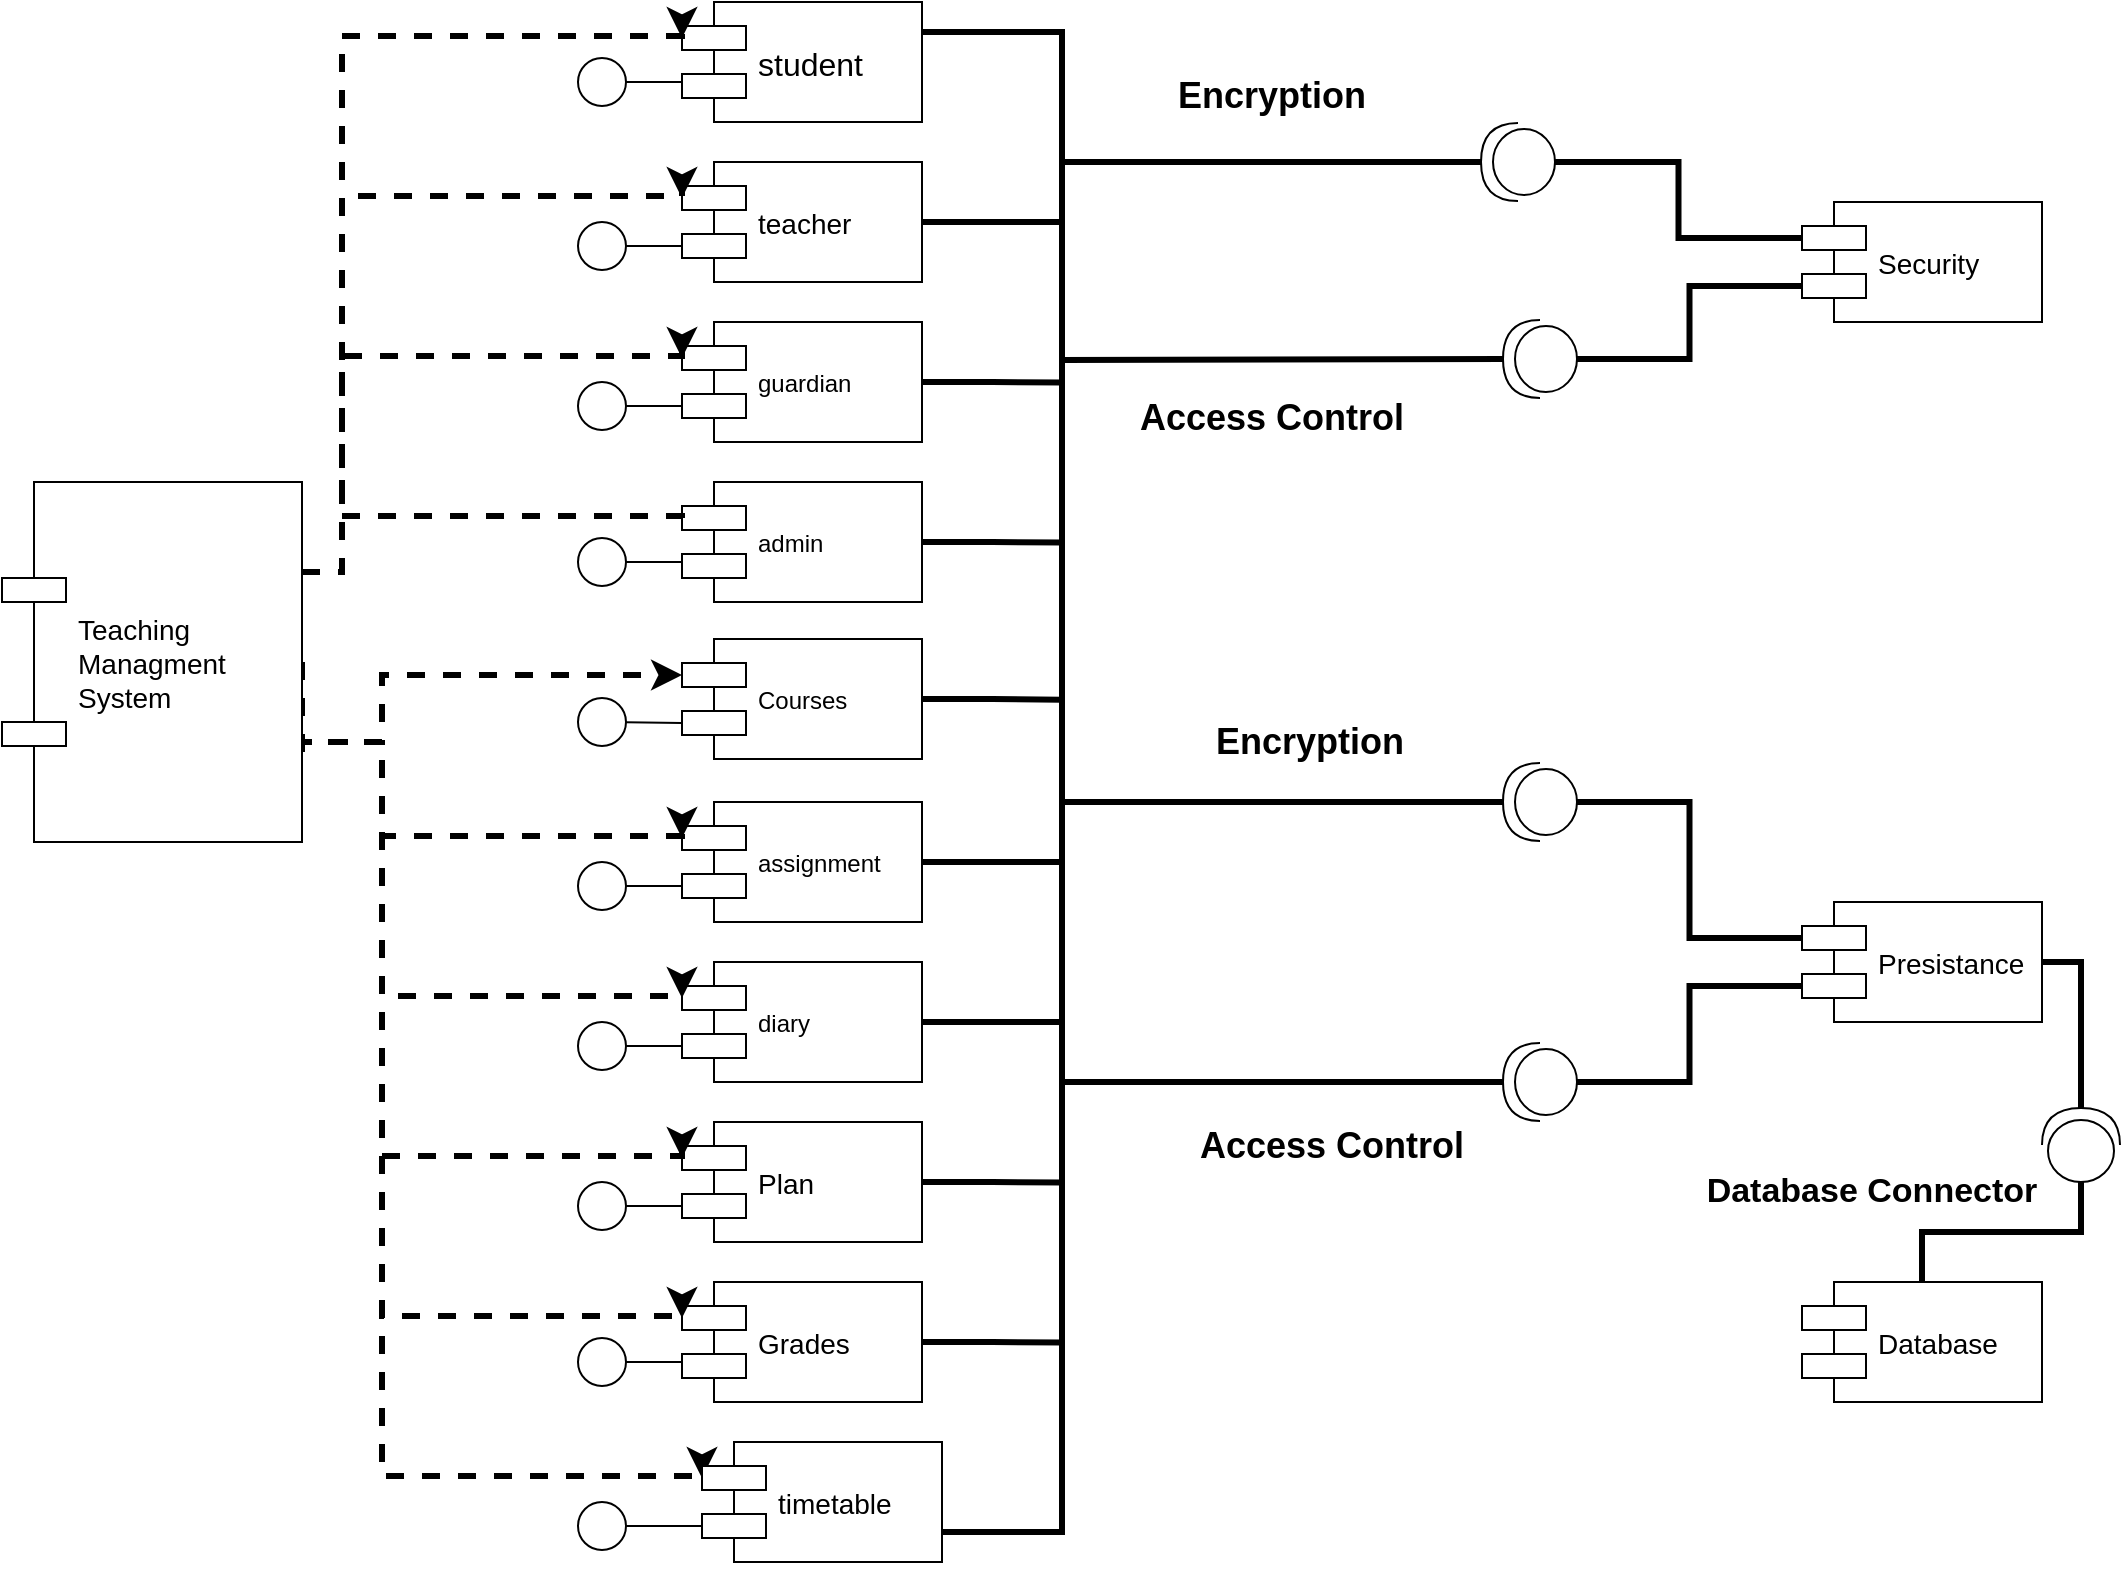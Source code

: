 <mxfile version="10.6.7" type="github"><diagram id="rJ7S7I65FQR_vRYBho3T" name="Page-1"><mxGraphModel dx="1023" dy="649" grid="1" gridSize="10" guides="1" tooltips="1" connect="1" arrows="1" fold="1" page="1" pageScale="1" pageWidth="1100" pageHeight="850" math="0" shadow="0"><root><mxCell id="0"/><mxCell id="1" parent="0"/><mxCell id="cAdgxVzo5lRAzs9GO6tp-47" style="edgeStyle=orthogonalEdgeStyle;rounded=0;jumpSize=14;orthogonalLoop=1;jettySize=auto;html=1;exitX=1;exitY=0.25;exitDx=0;exitDy=0;entryX=1;entryY=0.75;entryDx=0;entryDy=0;strokeWidth=3;fontSize=14;endArrow=none;endFill=0;" edge="1" parent="1" source="cAdgxVzo5lRAzs9GO6tp-1" target="cAdgxVzo5lRAzs9GO6tp-18"><mxGeometry relative="1" as="geometry"><Array as="points"><mxPoint x="530" y="55"/><mxPoint x="530" y="805"/></Array></mxGeometry></mxCell><mxCell id="cAdgxVzo5lRAzs9GO6tp-48" style="edgeStyle=orthogonalEdgeStyle;rounded=0;jumpSize=14;orthogonalLoop=1;jettySize=auto;html=1;entryX=1;entryY=0.5;entryDx=0;entryDy=0;entryPerimeter=0;endArrow=none;endFill=0;strokeWidth=3;fontSize=14;" edge="1" parent="1" target="cAdgxVzo5lRAzs9GO6tp-13"><mxGeometry relative="1" as="geometry"><mxPoint x="530" y="70" as="sourcePoint"/><Array as="points"><mxPoint x="530" y="120"/><mxPoint x="720" y="120"/></Array></mxGeometry></mxCell><mxCell id="cAdgxVzo5lRAzs9GO6tp-1" value="student" style="shape=component;align=left;spacingLeft=36;fontSize=16;strokeWidth=1;" vertex="1" parent="1"><mxGeometry x="340" y="40" width="120" height="60" as="geometry"/></mxCell><mxCell id="cAdgxVzo5lRAzs9GO6tp-50" style="edgeStyle=orthogonalEdgeStyle;rounded=0;jumpSize=14;orthogonalLoop=1;jettySize=auto;html=1;exitX=1;exitY=0.5;exitDx=0;exitDy=0;endArrow=none;endFill=0;strokeWidth=3;fontSize=14;" edge="1" parent="1" source="cAdgxVzo5lRAzs9GO6tp-2"><mxGeometry relative="1" as="geometry"><mxPoint x="530" y="150" as="targetPoint"/></mxGeometry></mxCell><mxCell id="cAdgxVzo5lRAzs9GO6tp-2" value="teacher" style="shape=component;align=left;spacingLeft=36;fontSize=14;" vertex="1" parent="1"><mxGeometry x="340" y="120" width="120" height="60" as="geometry"/></mxCell><mxCell id="cAdgxVzo5lRAzs9GO6tp-51" style="edgeStyle=orthogonalEdgeStyle;rounded=0;jumpSize=14;orthogonalLoop=1;jettySize=auto;html=1;exitX=1;exitY=0.5;exitDx=0;exitDy=0;endArrow=none;endFill=0;strokeWidth=3;fontSize=14;" edge="1" parent="1" source="cAdgxVzo5lRAzs9GO6tp-3"><mxGeometry relative="1" as="geometry"><mxPoint x="530" y="230.286" as="targetPoint"/></mxGeometry></mxCell><mxCell id="cAdgxVzo5lRAzs9GO6tp-62" style="edgeStyle=orthogonalEdgeStyle;rounded=0;jumpSize=14;orthogonalLoop=1;jettySize=auto;html=1;endArrow=none;endFill=0;strokeWidth=3;fontSize=14;" edge="1" parent="1" target="cAdgxVzo5lRAzs9GO6tp-15"><mxGeometry relative="1" as="geometry"><mxPoint x="530" y="260" as="sourcePoint"/><Array as="points"><mxPoint x="530" y="219"/></Array></mxGeometry></mxCell><mxCell id="cAdgxVzo5lRAzs9GO6tp-3" value="guardian" style="shape=component;align=left;spacingLeft=36;" vertex="1" parent="1"><mxGeometry x="340" y="200" width="120" height="60" as="geometry"/></mxCell><mxCell id="cAdgxVzo5lRAzs9GO6tp-52" style="edgeStyle=orthogonalEdgeStyle;rounded=0;jumpSize=14;orthogonalLoop=1;jettySize=auto;html=1;exitX=1;exitY=0.5;exitDx=0;exitDy=0;endArrow=none;endFill=0;strokeWidth=3;fontSize=14;" edge="1" parent="1" source="cAdgxVzo5lRAzs9GO6tp-4"><mxGeometry relative="1" as="geometry"><mxPoint x="530" y="310.286" as="targetPoint"/></mxGeometry></mxCell><mxCell id="cAdgxVzo5lRAzs9GO6tp-4" value="admin" style="shape=component;align=left;spacingLeft=36;" vertex="1" parent="1"><mxGeometry x="340" y="280" width="120" height="60" as="geometry"/></mxCell><mxCell id="cAdgxVzo5lRAzs9GO6tp-53" style="edgeStyle=orthogonalEdgeStyle;rounded=0;jumpSize=14;orthogonalLoop=1;jettySize=auto;html=1;exitX=1;exitY=0.5;exitDx=0;exitDy=0;endArrow=none;endFill=0;strokeWidth=3;fontSize=14;" edge="1" parent="1" source="cAdgxVzo5lRAzs9GO6tp-6"><mxGeometry relative="1" as="geometry"><mxPoint x="530" y="388.857" as="targetPoint"/></mxGeometry></mxCell><mxCell id="cAdgxVzo5lRAzs9GO6tp-6" value="Courses" style="shape=component;align=left;spacingLeft=36;" vertex="1" parent="1"><mxGeometry x="340" y="358.5" width="120" height="60" as="geometry"/></mxCell><mxCell id="cAdgxVzo5lRAzs9GO6tp-54" style="edgeStyle=orthogonalEdgeStyle;rounded=0;jumpSize=14;orthogonalLoop=1;jettySize=auto;html=1;exitX=1;exitY=0.5;exitDx=0;exitDy=0;endArrow=none;endFill=0;strokeWidth=3;fontSize=14;" edge="1" parent="1" source="cAdgxVzo5lRAzs9GO6tp-7"><mxGeometry relative="1" as="geometry"><mxPoint x="530" y="460" as="targetPoint"/><Array as="points"><mxPoint x="530" y="470"/></Array></mxGeometry></mxCell><mxCell id="cAdgxVzo5lRAzs9GO6tp-59" style="edgeStyle=orthogonalEdgeStyle;rounded=0;jumpSize=14;orthogonalLoop=1;jettySize=auto;html=1;entryX=1;entryY=0.5;entryDx=0;entryDy=0;entryPerimeter=0;endArrow=none;endFill=0;strokeWidth=3;fontSize=14;" edge="1" parent="1" target="cAdgxVzo5lRAzs9GO6tp-16"><mxGeometry relative="1" as="geometry"><mxPoint x="530" y="430" as="sourcePoint"/><Array as="points"><mxPoint x="530" y="440"/><mxPoint x="731" y="440"/></Array></mxGeometry></mxCell><mxCell id="cAdgxVzo5lRAzs9GO6tp-90" style="edgeStyle=orthogonalEdgeStyle;rounded=0;jumpSize=14;orthogonalLoop=1;jettySize=auto;html=1;exitX=0;exitY=0.7;exitDx=0;exitDy=0;startArrow=none;startFill=0;endArrow=oval;endFill=0;endSize=24;strokeWidth=1;fontSize=14;" edge="1" parent="1" source="cAdgxVzo5lRAzs9GO6tp-7"><mxGeometry relative="1" as="geometry"><mxPoint x="300" y="482" as="targetPoint"/></mxGeometry></mxCell><mxCell id="cAdgxVzo5lRAzs9GO6tp-7" value="assignment" style="shape=component;align=left;spacingLeft=36;" vertex="1" parent="1"><mxGeometry x="340" y="440" width="120" height="60" as="geometry"/></mxCell><mxCell id="cAdgxVzo5lRAzs9GO6tp-55" style="edgeStyle=orthogonalEdgeStyle;rounded=0;jumpSize=14;orthogonalLoop=1;jettySize=auto;html=1;exitX=1;exitY=0.5;exitDx=0;exitDy=0;endArrow=none;endFill=0;strokeWidth=3;fontSize=14;" edge="1" parent="1" source="cAdgxVzo5lRAzs9GO6tp-8"><mxGeometry relative="1" as="geometry"><mxPoint x="530" y="550" as="targetPoint"/><Array as="points"><mxPoint x="520" y="550"/><mxPoint x="520" y="550"/></Array></mxGeometry></mxCell><mxCell id="cAdgxVzo5lRAzs9GO6tp-91" style="edgeStyle=orthogonalEdgeStyle;rounded=0;jumpSize=14;orthogonalLoop=1;jettySize=auto;html=1;exitX=0;exitY=0.7;exitDx=0;exitDy=0;startArrow=none;startFill=0;endArrow=oval;endFill=0;endSize=24;strokeWidth=1;fontSize=14;" edge="1" parent="1" source="cAdgxVzo5lRAzs9GO6tp-8"><mxGeometry relative="1" as="geometry"><mxPoint x="300" y="562" as="targetPoint"/></mxGeometry></mxCell><mxCell id="cAdgxVzo5lRAzs9GO6tp-8" value="diary" style="shape=component;align=left;spacingLeft=36;" vertex="1" parent="1"><mxGeometry x="340" y="520" width="120" height="60" as="geometry"/></mxCell><mxCell id="cAdgxVzo5lRAzs9GO6tp-56" style="edgeStyle=orthogonalEdgeStyle;rounded=0;jumpSize=14;orthogonalLoop=1;jettySize=auto;html=1;exitX=1;exitY=0.5;exitDx=0;exitDy=0;endArrow=none;endFill=0;strokeWidth=3;fontSize=14;" edge="1" parent="1" source="cAdgxVzo5lRAzs9GO6tp-10"><mxGeometry relative="1" as="geometry"><mxPoint x="530" y="630.286" as="targetPoint"/></mxGeometry></mxCell><mxCell id="cAdgxVzo5lRAzs9GO6tp-60" style="edgeStyle=orthogonalEdgeStyle;rounded=0;jumpSize=14;orthogonalLoop=1;jettySize=auto;html=1;entryX=1;entryY=0.5;entryDx=0;entryDy=0;entryPerimeter=0;endArrow=none;endFill=0;strokeWidth=3;fontSize=14;" edge="1" parent="1" target="cAdgxVzo5lRAzs9GO6tp-17"><mxGeometry relative="1" as="geometry"><mxPoint x="530" y="600" as="sourcePoint"/><Array as="points"><mxPoint x="530" y="580"/></Array></mxGeometry></mxCell><mxCell id="cAdgxVzo5lRAzs9GO6tp-92" style="edgeStyle=orthogonalEdgeStyle;rounded=0;jumpSize=14;orthogonalLoop=1;jettySize=auto;html=1;exitX=0;exitY=0.7;exitDx=0;exitDy=0;startArrow=none;startFill=0;endArrow=oval;endFill=0;endSize=24;strokeWidth=1;fontSize=14;" edge="1" parent="1" source="cAdgxVzo5lRAzs9GO6tp-10"><mxGeometry relative="1" as="geometry"><mxPoint x="300" y="642" as="targetPoint"/></mxGeometry></mxCell><mxCell id="cAdgxVzo5lRAzs9GO6tp-10" value="Plan" style="shape=component;align=left;spacingLeft=36;strokeWidth=1;fontSize=14;" vertex="1" parent="1"><mxGeometry x="340" y="600" width="120" height="60" as="geometry"/></mxCell><mxCell id="cAdgxVzo5lRAzs9GO6tp-57" style="edgeStyle=orthogonalEdgeStyle;rounded=0;jumpSize=14;orthogonalLoop=1;jettySize=auto;html=1;exitX=1;exitY=0.5;exitDx=0;exitDy=0;endArrow=none;endFill=0;strokeWidth=3;fontSize=14;" edge="1" parent="1" source="cAdgxVzo5lRAzs9GO6tp-11"><mxGeometry relative="1" as="geometry"><mxPoint x="530" y="710.286" as="targetPoint"/></mxGeometry></mxCell><mxCell id="cAdgxVzo5lRAzs9GO6tp-93" style="edgeStyle=orthogonalEdgeStyle;rounded=0;jumpSize=14;orthogonalLoop=1;jettySize=auto;html=1;exitX=0;exitY=0.7;exitDx=0;exitDy=0;startArrow=none;startFill=0;endArrow=oval;endFill=0;endSize=24;strokeWidth=1;fontSize=14;" edge="1" parent="1" source="cAdgxVzo5lRAzs9GO6tp-11"><mxGeometry relative="1" as="geometry"><mxPoint x="300" y="720" as="targetPoint"/><Array as="points"><mxPoint x="340" y="720"/></Array></mxGeometry></mxCell><mxCell id="cAdgxVzo5lRAzs9GO6tp-11" value="Grades" style="shape=component;align=left;spacingLeft=36;strokeWidth=1;fontSize=14;" vertex="1" parent="1"><mxGeometry x="340" y="680" width="120" height="60" as="geometry"/></mxCell><mxCell id="cAdgxVzo5lRAzs9GO6tp-32" style="edgeStyle=orthogonalEdgeStyle;rounded=0;jumpSize=14;orthogonalLoop=1;jettySize=auto;html=1;exitX=1;exitY=0.25;exitDx=0;exitDy=0;entryX=0;entryY=0.3;entryDx=0;entryDy=0;dashed=1;strokeWidth=3;fontSize=14;" edge="1" parent="1" source="cAdgxVzo5lRAzs9GO6tp-12" target="cAdgxVzo5lRAzs9GO6tp-1"><mxGeometry relative="1" as="geometry"><Array as="points"><mxPoint x="170" y="325"/><mxPoint x="170" y="57"/></Array></mxGeometry></mxCell><mxCell id="cAdgxVzo5lRAzs9GO6tp-33" style="edgeStyle=orthogonalEdgeStyle;rounded=0;jumpSize=14;orthogonalLoop=1;jettySize=auto;html=1;exitX=1;exitY=0.25;exitDx=0;exitDy=0;entryX=0;entryY=0.3;entryDx=0;entryDy=0;dashed=1;strokeWidth=3;fontSize=14;" edge="1" parent="1" source="cAdgxVzo5lRAzs9GO6tp-12" target="cAdgxVzo5lRAzs9GO6tp-2"><mxGeometry relative="1" as="geometry"><Array as="points"><mxPoint x="170" y="325"/><mxPoint x="170" y="137"/></Array></mxGeometry></mxCell><mxCell id="cAdgxVzo5lRAzs9GO6tp-34" style="edgeStyle=orthogonalEdgeStyle;rounded=0;jumpSize=14;orthogonalLoop=1;jettySize=auto;html=1;exitX=0;exitY=0.3;exitDx=0;exitDy=0;entryX=0;entryY=0.3;entryDx=0;entryDy=0;dashed=1;strokeWidth=3;fontSize=14;" edge="1" parent="1" source="cAdgxVzo5lRAzs9GO6tp-4" target="cAdgxVzo5lRAzs9GO6tp-3"><mxGeometry relative="1" as="geometry"><Array as="points"><mxPoint x="170" y="297"/><mxPoint x="170" y="217"/></Array></mxGeometry></mxCell><mxCell id="cAdgxVzo5lRAzs9GO6tp-35" style="edgeStyle=orthogonalEdgeStyle;rounded=0;jumpSize=14;orthogonalLoop=1;jettySize=auto;html=1;exitX=1;exitY=0.5;exitDx=0;exitDy=0;entryX=0;entryY=0.3;entryDx=0;entryDy=0;dashed=1;strokeWidth=3;fontSize=14;" edge="1" parent="1" source="cAdgxVzo5lRAzs9GO6tp-12" target="cAdgxVzo5lRAzs9GO6tp-6"><mxGeometry relative="1" as="geometry"><Array as="points"><mxPoint x="150" y="410"/><mxPoint x="190" y="410"/><mxPoint x="190" y="376"/></Array></mxGeometry></mxCell><mxCell id="cAdgxVzo5lRAzs9GO6tp-36" style="edgeStyle=orthogonalEdgeStyle;rounded=0;jumpSize=14;orthogonalLoop=1;jettySize=auto;html=1;exitX=1;exitY=0.75;exitDx=0;exitDy=0;entryX=0;entryY=0.3;entryDx=0;entryDy=0;dashed=1;strokeWidth=3;fontSize=14;" edge="1" parent="1" source="cAdgxVzo5lRAzs9GO6tp-12" target="cAdgxVzo5lRAzs9GO6tp-7"><mxGeometry relative="1" as="geometry"><Array as="points"><mxPoint x="150" y="410"/><mxPoint x="190" y="410"/><mxPoint x="190" y="457"/></Array></mxGeometry></mxCell><mxCell id="cAdgxVzo5lRAzs9GO6tp-37" style="edgeStyle=orthogonalEdgeStyle;rounded=0;jumpSize=14;orthogonalLoop=1;jettySize=auto;html=1;exitX=1;exitY=0.75;exitDx=0;exitDy=0;entryX=0;entryY=0.3;entryDx=0;entryDy=0;dashed=1;strokeWidth=3;fontSize=14;" edge="1" parent="1" source="cAdgxVzo5lRAzs9GO6tp-12" target="cAdgxVzo5lRAzs9GO6tp-8"><mxGeometry relative="1" as="geometry"><Array as="points"><mxPoint x="150" y="410"/><mxPoint x="190" y="410"/><mxPoint x="190" y="537"/></Array></mxGeometry></mxCell><mxCell id="cAdgxVzo5lRAzs9GO6tp-38" style="edgeStyle=orthogonalEdgeStyle;rounded=0;jumpSize=14;orthogonalLoop=1;jettySize=auto;html=1;exitX=1;exitY=0.75;exitDx=0;exitDy=0;entryX=0;entryY=0.3;entryDx=0;entryDy=0;dashed=1;strokeWidth=3;fontSize=14;" edge="1" parent="1" source="cAdgxVzo5lRAzs9GO6tp-12" target="cAdgxVzo5lRAzs9GO6tp-10"><mxGeometry relative="1" as="geometry"><Array as="points"><mxPoint x="150" y="410"/><mxPoint x="190" y="410"/><mxPoint x="190" y="617"/></Array></mxGeometry></mxCell><mxCell id="cAdgxVzo5lRAzs9GO6tp-39" style="edgeStyle=orthogonalEdgeStyle;rounded=0;jumpSize=14;orthogonalLoop=1;jettySize=auto;html=1;exitX=1;exitY=0.75;exitDx=0;exitDy=0;entryX=0;entryY=0.3;entryDx=0;entryDy=0;dashed=1;strokeWidth=3;fontSize=14;" edge="1" parent="1" source="cAdgxVzo5lRAzs9GO6tp-12" target="cAdgxVzo5lRAzs9GO6tp-11"><mxGeometry relative="1" as="geometry"><Array as="points"><mxPoint x="150" y="410"/><mxPoint x="190" y="410"/><mxPoint x="190" y="697"/></Array></mxGeometry></mxCell><mxCell id="cAdgxVzo5lRAzs9GO6tp-41" style="edgeStyle=orthogonalEdgeStyle;rounded=0;jumpSize=14;orthogonalLoop=1;jettySize=auto;html=1;exitX=1;exitY=0.75;exitDx=0;exitDy=0;entryX=0;entryY=0.3;entryDx=0;entryDy=0;dashed=1;strokeWidth=3;fontSize=14;" edge="1" parent="1" source="cAdgxVzo5lRAzs9GO6tp-12" target="cAdgxVzo5lRAzs9GO6tp-18"><mxGeometry relative="1" as="geometry"><Array as="points"><mxPoint x="150" y="410"/><mxPoint x="190" y="410"/><mxPoint x="190" y="777"/></Array></mxGeometry></mxCell><mxCell id="cAdgxVzo5lRAzs9GO6tp-12" value="Teaching &#10;Managment &#10;System" style="shape=component;align=left;spacingLeft=36;strokeWidth=1;fontSize=14;" vertex="1" parent="1"><mxGeometry y="280" width="150" height="180" as="geometry"/></mxCell><mxCell id="cAdgxVzo5lRAzs9GO6tp-68" style="edgeStyle=orthogonalEdgeStyle;rounded=0;jumpSize=14;orthogonalLoop=1;jettySize=auto;html=1;exitX=0;exitY=0.5;exitDx=0;exitDy=0;exitPerimeter=0;entryX=0;entryY=0.3;entryDx=0;entryDy=0;endArrow=none;endFill=0;strokeWidth=3;fontSize=14;" edge="1" parent="1" source="cAdgxVzo5lRAzs9GO6tp-13" target="cAdgxVzo5lRAzs9GO6tp-64"><mxGeometry relative="1" as="geometry"/></mxCell><mxCell id="cAdgxVzo5lRAzs9GO6tp-13" value="" style="shape=providedRequiredInterface;html=1;verticalLabelPosition=bottom;strokeWidth=1;fontSize=14;direction=south;rotation=90;" vertex="1" parent="1"><mxGeometry x="738.5" y="101.5" width="39" height="37" as="geometry"/></mxCell><mxCell id="cAdgxVzo5lRAzs9GO6tp-69" style="edgeStyle=orthogonalEdgeStyle;rounded=0;jumpSize=14;orthogonalLoop=1;jettySize=auto;html=1;exitX=0;exitY=0.5;exitDx=0;exitDy=0;exitPerimeter=0;entryX=0;entryY=0.7;entryDx=0;entryDy=0;endArrow=none;endFill=0;strokeWidth=3;fontSize=14;" edge="1" parent="1" source="cAdgxVzo5lRAzs9GO6tp-15" target="cAdgxVzo5lRAzs9GO6tp-64"><mxGeometry relative="1" as="geometry"/></mxCell><mxCell id="cAdgxVzo5lRAzs9GO6tp-15" value="" style="shape=providedRequiredInterface;html=1;verticalLabelPosition=bottom;strokeWidth=1;fontSize=14;direction=south;rotation=90;" vertex="1" parent="1"><mxGeometry x="749.5" y="200" width="39" height="37" as="geometry"/></mxCell><mxCell id="cAdgxVzo5lRAzs9GO6tp-66" style="edgeStyle=orthogonalEdgeStyle;rounded=0;jumpSize=14;orthogonalLoop=1;jettySize=auto;html=1;exitX=0;exitY=0.5;exitDx=0;exitDy=0;exitPerimeter=0;entryX=0;entryY=0.3;entryDx=0;entryDy=0;endArrow=none;endFill=0;strokeWidth=3;fontSize=14;" edge="1" parent="1" source="cAdgxVzo5lRAzs9GO6tp-16" target="cAdgxVzo5lRAzs9GO6tp-65"><mxGeometry relative="1" as="geometry"/></mxCell><mxCell id="cAdgxVzo5lRAzs9GO6tp-16" value="" style="shape=providedRequiredInterface;html=1;verticalLabelPosition=bottom;strokeWidth=1;fontSize=14;direction=south;rotation=90;" vertex="1" parent="1"><mxGeometry x="749.5" y="421.5" width="39" height="37" as="geometry"/></mxCell><mxCell id="cAdgxVzo5lRAzs9GO6tp-67" style="edgeStyle=orthogonalEdgeStyle;rounded=0;jumpSize=14;orthogonalLoop=1;jettySize=auto;html=1;exitX=0;exitY=0.5;exitDx=0;exitDy=0;exitPerimeter=0;entryX=0;entryY=0.7;entryDx=0;entryDy=0;endArrow=none;endFill=0;strokeWidth=3;fontSize=14;" edge="1" parent="1" source="cAdgxVzo5lRAzs9GO6tp-17" target="cAdgxVzo5lRAzs9GO6tp-65"><mxGeometry relative="1" as="geometry"/></mxCell><mxCell id="cAdgxVzo5lRAzs9GO6tp-17" value="" style="shape=providedRequiredInterface;html=1;verticalLabelPosition=bottom;strokeWidth=1;fontSize=14;direction=south;rotation=90;" vertex="1" parent="1"><mxGeometry x="749.5" y="561.5" width="39" height="37" as="geometry"/></mxCell><mxCell id="cAdgxVzo5lRAzs9GO6tp-94" style="edgeStyle=orthogonalEdgeStyle;rounded=0;jumpSize=14;orthogonalLoop=1;jettySize=auto;html=1;exitX=0;exitY=0.7;exitDx=0;exitDy=0;startArrow=none;startFill=0;endArrow=oval;endFill=0;endSize=24;strokeWidth=1;fontSize=14;" edge="1" parent="1" source="cAdgxVzo5lRAzs9GO6tp-18"><mxGeometry relative="1" as="geometry"><mxPoint x="300" y="802" as="targetPoint"/></mxGeometry></mxCell><mxCell id="cAdgxVzo5lRAzs9GO6tp-18" value="timetable" style="shape=component;align=left;spacingLeft=36;strokeWidth=1;fontSize=14;" vertex="1" parent="1"><mxGeometry x="350" y="760" width="120" height="60" as="geometry"/></mxCell><mxCell id="cAdgxVzo5lRAzs9GO6tp-64" value="Security" style="shape=component;align=left;spacingLeft=36;strokeWidth=1;fontSize=14;" vertex="1" parent="1"><mxGeometry x="900" y="140" width="120" height="60" as="geometry"/></mxCell><mxCell id="cAdgxVzo5lRAzs9GO6tp-71" style="edgeStyle=orthogonalEdgeStyle;rounded=0;jumpSize=14;orthogonalLoop=1;jettySize=auto;html=1;exitX=1;exitY=0.5;exitDx=0;exitDy=0;endArrow=none;endFill=0;strokeWidth=3;fontSize=14;entryX=1;entryY=0.5;entryDx=0;entryDy=0;entryPerimeter=0;" edge="1" parent="1" source="cAdgxVzo5lRAzs9GO6tp-65" target="cAdgxVzo5lRAzs9GO6tp-72"><mxGeometry relative="1" as="geometry"><mxPoint x="1050" y="600" as="targetPoint"/><Array as="points"><mxPoint x="1040" y="520"/></Array></mxGeometry></mxCell><mxCell id="cAdgxVzo5lRAzs9GO6tp-65" value="Presistance" style="shape=component;align=left;spacingLeft=36;strokeWidth=1;fontSize=14;" vertex="1" parent="1"><mxGeometry x="900" y="490" width="120" height="60" as="geometry"/></mxCell><mxCell id="cAdgxVzo5lRAzs9GO6tp-70" value="Database" style="shape=component;align=left;spacingLeft=36;strokeWidth=1;fontSize=14;" vertex="1" parent="1"><mxGeometry x="900" y="680" width="120" height="60" as="geometry"/></mxCell><mxCell id="cAdgxVzo5lRAzs9GO6tp-75" style="edgeStyle=orthogonalEdgeStyle;rounded=0;jumpSize=14;orthogonalLoop=1;jettySize=auto;html=1;exitX=0;exitY=0.5;exitDx=0;exitDy=0;exitPerimeter=0;entryX=0.5;entryY=0;entryDx=0;entryDy=0;endArrow=none;endFill=0;strokeWidth=3;fontSize=14;" edge="1" parent="1" source="cAdgxVzo5lRAzs9GO6tp-72" target="cAdgxVzo5lRAzs9GO6tp-70"><mxGeometry relative="1" as="geometry"/></mxCell><mxCell id="cAdgxVzo5lRAzs9GO6tp-72" value="" style="shape=providedRequiredInterface;html=1;verticalLabelPosition=bottom;strokeWidth=1;fontSize=14;direction=south;rotation=180;" vertex="1" parent="1"><mxGeometry x="1020" y="593" width="39" height="37" as="geometry"/></mxCell><mxCell id="cAdgxVzo5lRAzs9GO6tp-76" value="&lt;font style=&quot;font-size: 17px&quot;&gt;&lt;b&gt;Database Connector&lt;/b&gt;&lt;/font&gt;" style="text;html=1;strokeColor=none;fillColor=none;align=center;verticalAlign=middle;whiteSpace=wrap;rounded=0;fontSize=14;" vertex="1" parent="1"><mxGeometry x="850" y="620" width="170" height="30" as="geometry"/></mxCell><mxCell id="cAdgxVzo5lRAzs9GO6tp-78" value="&lt;b&gt;&lt;font style=&quot;font-size: 18px&quot;&gt;Encryption&lt;/font&gt;&lt;/b&gt;" style="text;html=1;strokeColor=none;fillColor=none;align=center;verticalAlign=middle;whiteSpace=wrap;rounded=0;fontSize=14;" vertex="1" parent="1"><mxGeometry x="568.5" y="394.5" width="170" height="30" as="geometry"/></mxCell><mxCell id="cAdgxVzo5lRAzs9GO6tp-79" value="&lt;b&gt;&lt;font style=&quot;font-size: 18px&quot;&gt;Encryption&lt;/font&gt;&lt;/b&gt;" style="text;html=1;strokeColor=none;fillColor=none;align=center;verticalAlign=middle;whiteSpace=wrap;rounded=0;fontSize=14;" vertex="1" parent="1"><mxGeometry x="550" y="71.5" width="170" height="30" as="geometry"/></mxCell><mxCell id="cAdgxVzo5lRAzs9GO6tp-80" value="&lt;span style=&quot;font-size: 18px&quot;&gt;&lt;b&gt;Access Control&lt;/b&gt;&lt;/span&gt;" style="text;html=1;strokeColor=none;fillColor=none;align=center;verticalAlign=middle;whiteSpace=wrap;rounded=0;fontSize=14;" vertex="1" parent="1"><mxGeometry x="579.5" y="596.5" width="170" height="30" as="geometry"/></mxCell><mxCell id="cAdgxVzo5lRAzs9GO6tp-81" value="&lt;span style=&quot;font-size: 18px&quot;&gt;&lt;b&gt;Access Control&lt;/b&gt;&lt;/span&gt;" style="text;html=1;strokeColor=none;fillColor=none;align=center;verticalAlign=middle;whiteSpace=wrap;rounded=0;fontSize=14;" vertex="1" parent="1"><mxGeometry x="550" y="233" width="170" height="30" as="geometry"/></mxCell><mxCell id="cAdgxVzo5lRAzs9GO6tp-84" value="" style="endArrow=oval;startArrow=none;endFill=0;startFill=0;endSize=24;html=1;strokeWidth=1;fontSize=14;" edge="1" parent="1"><mxGeometry width="160" relative="1" as="geometry"><mxPoint x="340" y="80" as="sourcePoint"/><mxPoint x="300" y="80" as="targetPoint"/></mxGeometry></mxCell><mxCell id="cAdgxVzo5lRAzs9GO6tp-85" value="" style="endArrow=oval;startArrow=none;endFill=0;startFill=0;endSize=24;html=1;strokeWidth=1;fontSize=14;exitX=0;exitY=0.7;exitDx=0;exitDy=0;" edge="1" parent="1" source="cAdgxVzo5lRAzs9GO6tp-3"><mxGeometry width="160" relative="1" as="geometry"><mxPoint x="350" y="90" as="sourcePoint"/><mxPoint x="300" y="242" as="targetPoint"/></mxGeometry></mxCell><mxCell id="cAdgxVzo5lRAzs9GO6tp-86" value="" style="endArrow=oval;startArrow=none;endFill=0;startFill=0;endSize=24;html=1;strokeWidth=1;fontSize=14;exitX=0;exitY=0.7;exitDx=0;exitDy=0;" edge="1" parent="1" source="cAdgxVzo5lRAzs9GO6tp-2"><mxGeometry width="160" relative="1" as="geometry"><mxPoint x="360" y="100" as="sourcePoint"/><mxPoint x="300" y="162" as="targetPoint"/></mxGeometry></mxCell><mxCell id="cAdgxVzo5lRAzs9GO6tp-87" value="" style="endArrow=oval;startArrow=none;endFill=0;startFill=0;endSize=24;html=1;strokeWidth=1;fontSize=14;" edge="1" parent="1"><mxGeometry width="160" relative="1" as="geometry"><mxPoint x="340" y="320" as="sourcePoint"/><mxPoint x="300" y="320" as="targetPoint"/></mxGeometry></mxCell><mxCell id="cAdgxVzo5lRAzs9GO6tp-89" value="" style="endArrow=oval;startArrow=none;endFill=0;startFill=0;endSize=24;html=1;strokeWidth=1;fontSize=14;exitX=0;exitY=0.7;exitDx=0;exitDy=0;" edge="1" parent="1" source="cAdgxVzo5lRAzs9GO6tp-6"><mxGeometry width="160" relative="1" as="geometry"><mxPoint x="350" y="330" as="sourcePoint"/><mxPoint x="300" y="400" as="targetPoint"/><Array as="points"/></mxGeometry></mxCell></root></mxGraphModel></diagram></mxfile>